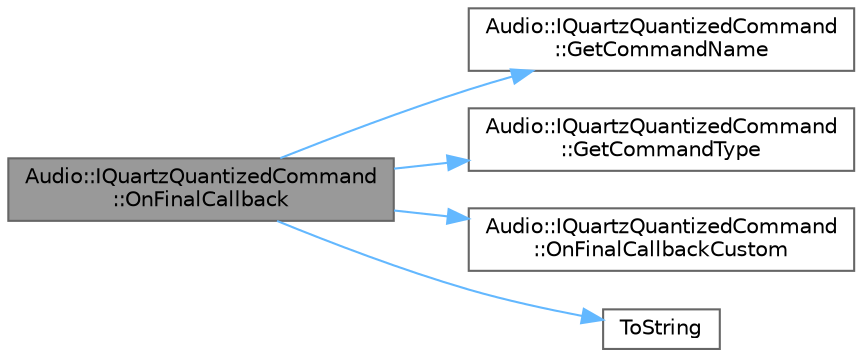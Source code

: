 digraph "Audio::IQuartzQuantizedCommand::OnFinalCallback"
{
 // INTERACTIVE_SVG=YES
 // LATEX_PDF_SIZE
  bgcolor="transparent";
  edge [fontname=Helvetica,fontsize=10,labelfontname=Helvetica,labelfontsize=10];
  node [fontname=Helvetica,fontsize=10,shape=box,height=0.2,width=0.4];
  rankdir="LR";
  Node1 [id="Node000001",label="Audio::IQuartzQuantizedCommand\l::OnFinalCallback",height=0.2,width=0.4,color="gray40", fillcolor="grey60", style="filled", fontcolor="black",tooltip=" "];
  Node1 -> Node2 [id="edge1_Node000001_Node000002",color="steelblue1",style="solid",tooltip=" "];
  Node2 [id="Node000002",label="Audio::IQuartzQuantizedCommand\l::GetCommandName",height=0.2,width=0.4,color="grey40", fillcolor="white", style="filled",URL="$d6/d19/classAudio_1_1IQuartzQuantizedCommand.html#aefa11f05b2c92e77f8eb5cf9e61282b7",tooltip=" "];
  Node1 -> Node3 [id="edge2_Node000001_Node000003",color="steelblue1",style="solid",tooltip=" "];
  Node3 [id="Node000003",label="Audio::IQuartzQuantizedCommand\l::GetCommandType",height=0.2,width=0.4,color="grey40", fillcolor="white", style="filled",URL="$d6/d19/classAudio_1_1IQuartzQuantizedCommand.html#ac50bde1fd0e7924937e89a967a2d9d81",tooltip=" "];
  Node1 -> Node4 [id="edge3_Node000001_Node000004",color="steelblue1",style="solid",tooltip=" "];
  Node4 [id="Node000004",label="Audio::IQuartzQuantizedCommand\l::OnFinalCallbackCustom",height=0.2,width=0.4,color="grey40", fillcolor="white", style="filled",URL="$d6/d19/classAudio_1_1IQuartzQuantizedCommand.html#ab6568a7c90bd2df658f0aa25c53e0e4b",tooltip=" "];
  Node1 -> Node5 [id="edge4_Node000001_Node000005",color="steelblue1",style="solid",tooltip=" "];
  Node5 [id="Node000005",label="ToString",height=0.2,width=0.4,color="grey40", fillcolor="white", style="filled",URL="$d2/d8f/LogVerbosity_8h.html#abe3b25435b45e4cad83b33d44ab05d86",tooltip="Converts verbosity to a string."];
}
